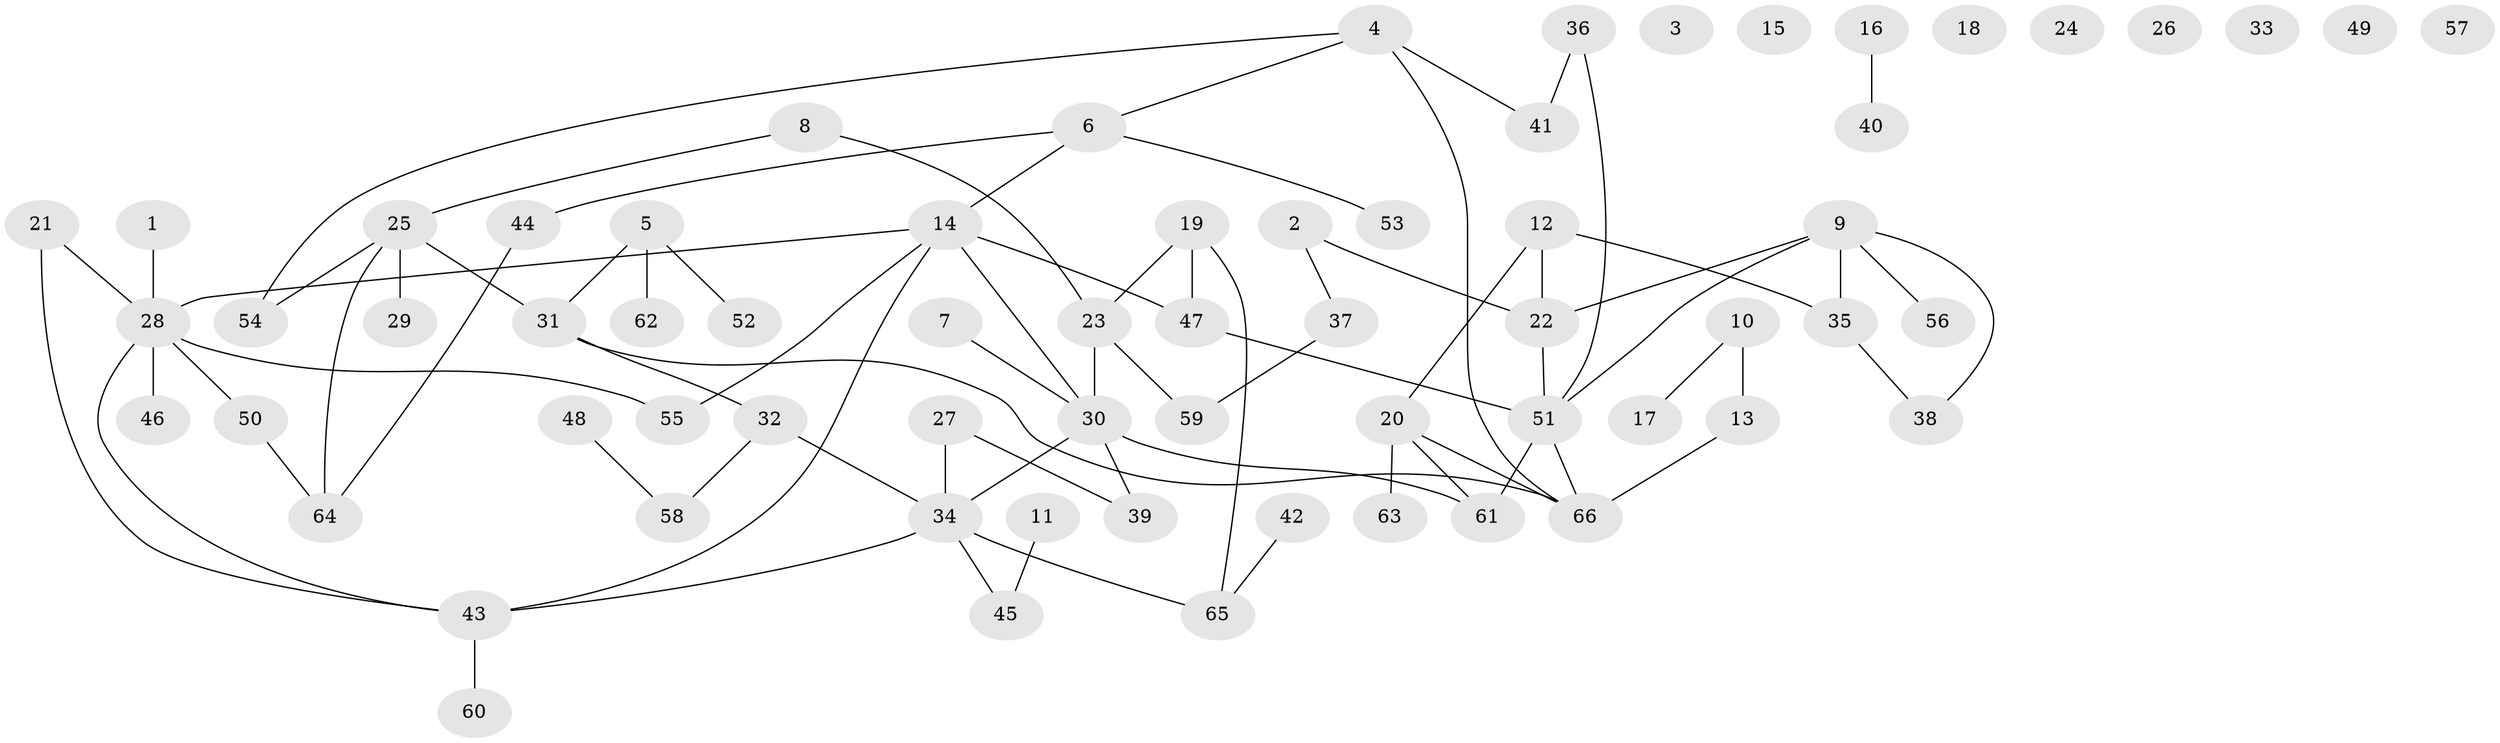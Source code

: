 // Generated by graph-tools (version 1.1) at 2025/25/03/09/25 03:25:19]
// undirected, 66 vertices, 77 edges
graph export_dot {
graph [start="1"]
  node [color=gray90,style=filled];
  1;
  2;
  3;
  4;
  5;
  6;
  7;
  8;
  9;
  10;
  11;
  12;
  13;
  14;
  15;
  16;
  17;
  18;
  19;
  20;
  21;
  22;
  23;
  24;
  25;
  26;
  27;
  28;
  29;
  30;
  31;
  32;
  33;
  34;
  35;
  36;
  37;
  38;
  39;
  40;
  41;
  42;
  43;
  44;
  45;
  46;
  47;
  48;
  49;
  50;
  51;
  52;
  53;
  54;
  55;
  56;
  57;
  58;
  59;
  60;
  61;
  62;
  63;
  64;
  65;
  66;
  1 -- 28;
  2 -- 22;
  2 -- 37;
  4 -- 6;
  4 -- 41;
  4 -- 54;
  4 -- 66;
  5 -- 31;
  5 -- 52;
  5 -- 62;
  6 -- 14;
  6 -- 44;
  6 -- 53;
  7 -- 30;
  8 -- 23;
  8 -- 25;
  9 -- 22;
  9 -- 35;
  9 -- 38;
  9 -- 51;
  9 -- 56;
  10 -- 13;
  10 -- 17;
  11 -- 45;
  12 -- 20;
  12 -- 22;
  12 -- 35;
  13 -- 66;
  14 -- 28;
  14 -- 30;
  14 -- 43;
  14 -- 47;
  14 -- 55;
  16 -- 40;
  19 -- 23;
  19 -- 47;
  19 -- 65;
  20 -- 61;
  20 -- 63;
  20 -- 66;
  21 -- 28;
  21 -- 43;
  22 -- 51;
  23 -- 30;
  23 -- 59;
  25 -- 29;
  25 -- 31;
  25 -- 54;
  25 -- 64;
  27 -- 34;
  27 -- 39;
  28 -- 43;
  28 -- 46;
  28 -- 50;
  28 -- 55;
  30 -- 34;
  30 -- 39;
  30 -- 61;
  31 -- 32;
  31 -- 66;
  32 -- 34;
  32 -- 58;
  34 -- 43;
  34 -- 45;
  34 -- 65;
  35 -- 38;
  36 -- 41;
  36 -- 51;
  37 -- 59;
  42 -- 65;
  43 -- 60;
  44 -- 64;
  47 -- 51;
  48 -- 58;
  50 -- 64;
  51 -- 61;
  51 -- 66;
}
